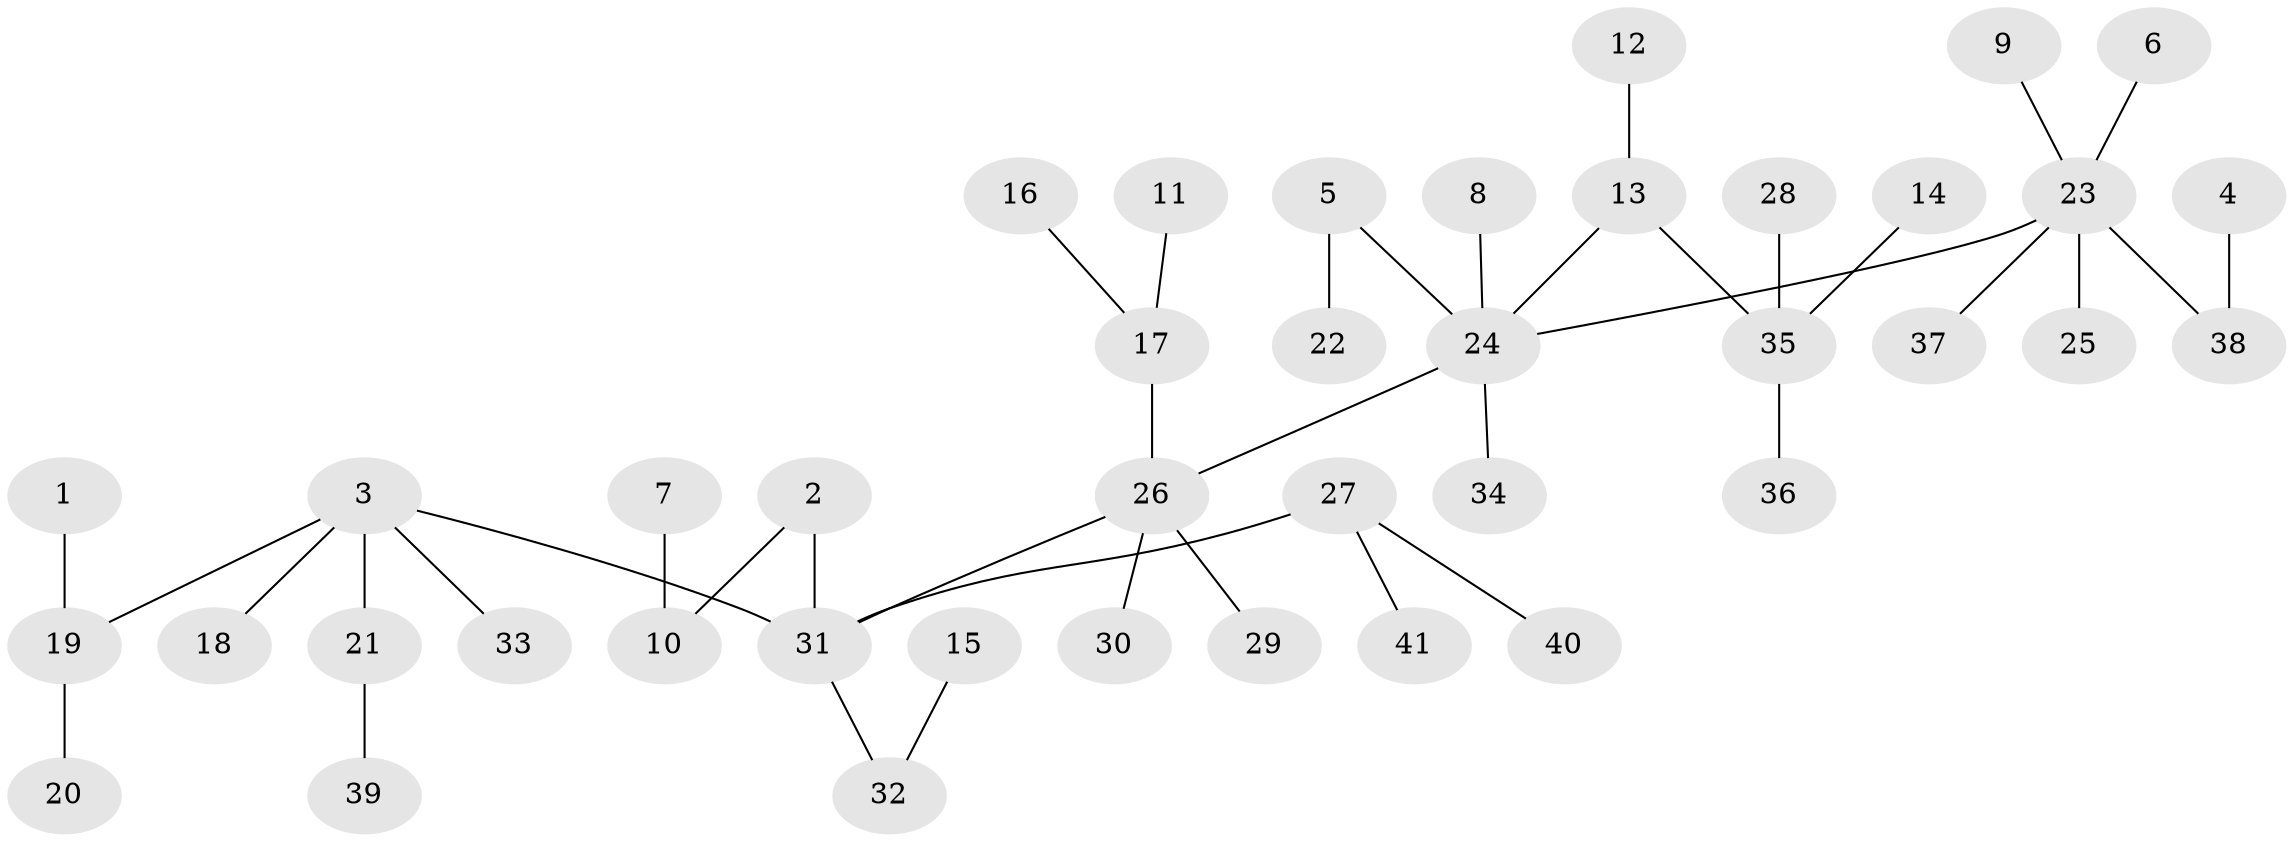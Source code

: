 // original degree distribution, {3: 0.13580246913580246, 4: 0.1111111111111111, 1: 0.5308641975308642, 7: 0.012345679012345678, 6: 0.012345679012345678, 2: 0.18518518518518517, 5: 0.012345679012345678}
// Generated by graph-tools (version 1.1) at 2025/50/03/09/25 03:50:21]
// undirected, 41 vertices, 40 edges
graph export_dot {
graph [start="1"]
  node [color=gray90,style=filled];
  1;
  2;
  3;
  4;
  5;
  6;
  7;
  8;
  9;
  10;
  11;
  12;
  13;
  14;
  15;
  16;
  17;
  18;
  19;
  20;
  21;
  22;
  23;
  24;
  25;
  26;
  27;
  28;
  29;
  30;
  31;
  32;
  33;
  34;
  35;
  36;
  37;
  38;
  39;
  40;
  41;
  1 -- 19 [weight=1.0];
  2 -- 10 [weight=1.0];
  2 -- 31 [weight=1.0];
  3 -- 18 [weight=1.0];
  3 -- 19 [weight=1.0];
  3 -- 21 [weight=1.0];
  3 -- 31 [weight=1.0];
  3 -- 33 [weight=1.0];
  4 -- 38 [weight=1.0];
  5 -- 22 [weight=1.0];
  5 -- 24 [weight=1.0];
  6 -- 23 [weight=1.0];
  7 -- 10 [weight=1.0];
  8 -- 24 [weight=1.0];
  9 -- 23 [weight=1.0];
  11 -- 17 [weight=1.0];
  12 -- 13 [weight=1.0];
  13 -- 24 [weight=1.0];
  13 -- 35 [weight=1.0];
  14 -- 35 [weight=1.0];
  15 -- 32 [weight=1.0];
  16 -- 17 [weight=1.0];
  17 -- 26 [weight=1.0];
  19 -- 20 [weight=1.0];
  21 -- 39 [weight=1.0];
  23 -- 24 [weight=1.0];
  23 -- 25 [weight=1.0];
  23 -- 37 [weight=1.0];
  23 -- 38 [weight=1.0];
  24 -- 26 [weight=1.0];
  24 -- 34 [weight=1.0];
  26 -- 29 [weight=1.0];
  26 -- 30 [weight=1.0];
  26 -- 31 [weight=1.0];
  27 -- 31 [weight=1.0];
  27 -- 40 [weight=1.0];
  27 -- 41 [weight=1.0];
  28 -- 35 [weight=1.0];
  31 -- 32 [weight=1.0];
  35 -- 36 [weight=1.0];
}
